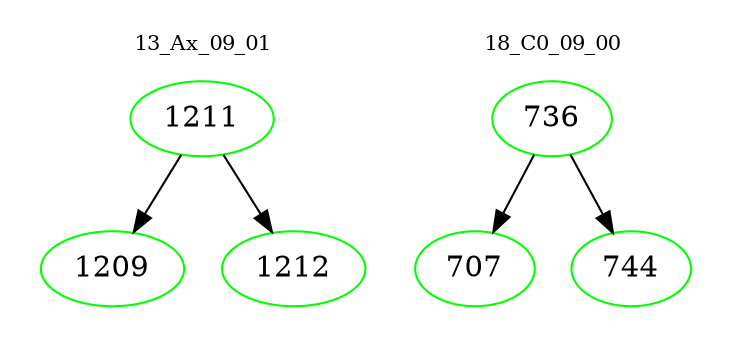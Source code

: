 digraph{
subgraph cluster_0 {
color = white
label = "13_Ax_09_01";
fontsize=10;
T0_1211 [label="1211", color="green"]
T0_1211 -> T0_1209 [color="black"]
T0_1209 [label="1209", color="green"]
T0_1211 -> T0_1212 [color="black"]
T0_1212 [label="1212", color="green"]
}
subgraph cluster_1 {
color = white
label = "18_C0_09_00";
fontsize=10;
T1_736 [label="736", color="green"]
T1_736 -> T1_707 [color="black"]
T1_707 [label="707", color="green"]
T1_736 -> T1_744 [color="black"]
T1_744 [label="744", color="green"]
}
}
